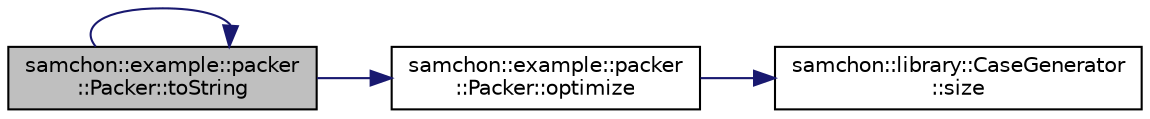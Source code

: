 digraph "samchon::example::packer::Packer::toString"
{
  edge [fontname="Helvetica",fontsize="10",labelfontname="Helvetica",labelfontsize="10"];
  node [fontname="Helvetica",fontsize="10",shape=record];
  rankdir="LR";
  Node1 [label="samchon::example::packer\l::Packer::toString",height=0.2,width=0.4,color="black", fillcolor="grey75", style="filled", fontcolor="black"];
  Node1 -> Node2 [color="midnightblue",fontsize="10",style="solid",fontname="Helvetica"];
  Node2 [label="samchon::example::packer\l::Packer::optimize",height=0.2,width=0.4,color="black", fillcolor="white", style="filled",URL="$da/da0/classsamchon_1_1example_1_1packer_1_1Packer.html#a988ba9e34d32f832c39fbd5870d28b16",tooltip="Find the best packaging method. "];
  Node2 -> Node3 [color="midnightblue",fontsize="10",style="solid",fontname="Helvetica"];
  Node3 [label="samchon::library::CaseGenerator\l::size",height=0.2,width=0.4,color="black", fillcolor="white", style="filled",URL="$de/ddf/classsamchon_1_1library_1_1CaseGenerator.html#a593b153313f1b66d9eadbd114ac7b9cb",tooltip="Get size of all cases. "];
  Node1 -> Node1 [color="midnightblue",fontsize="10",style="solid",fontname="Helvetica"];
}
